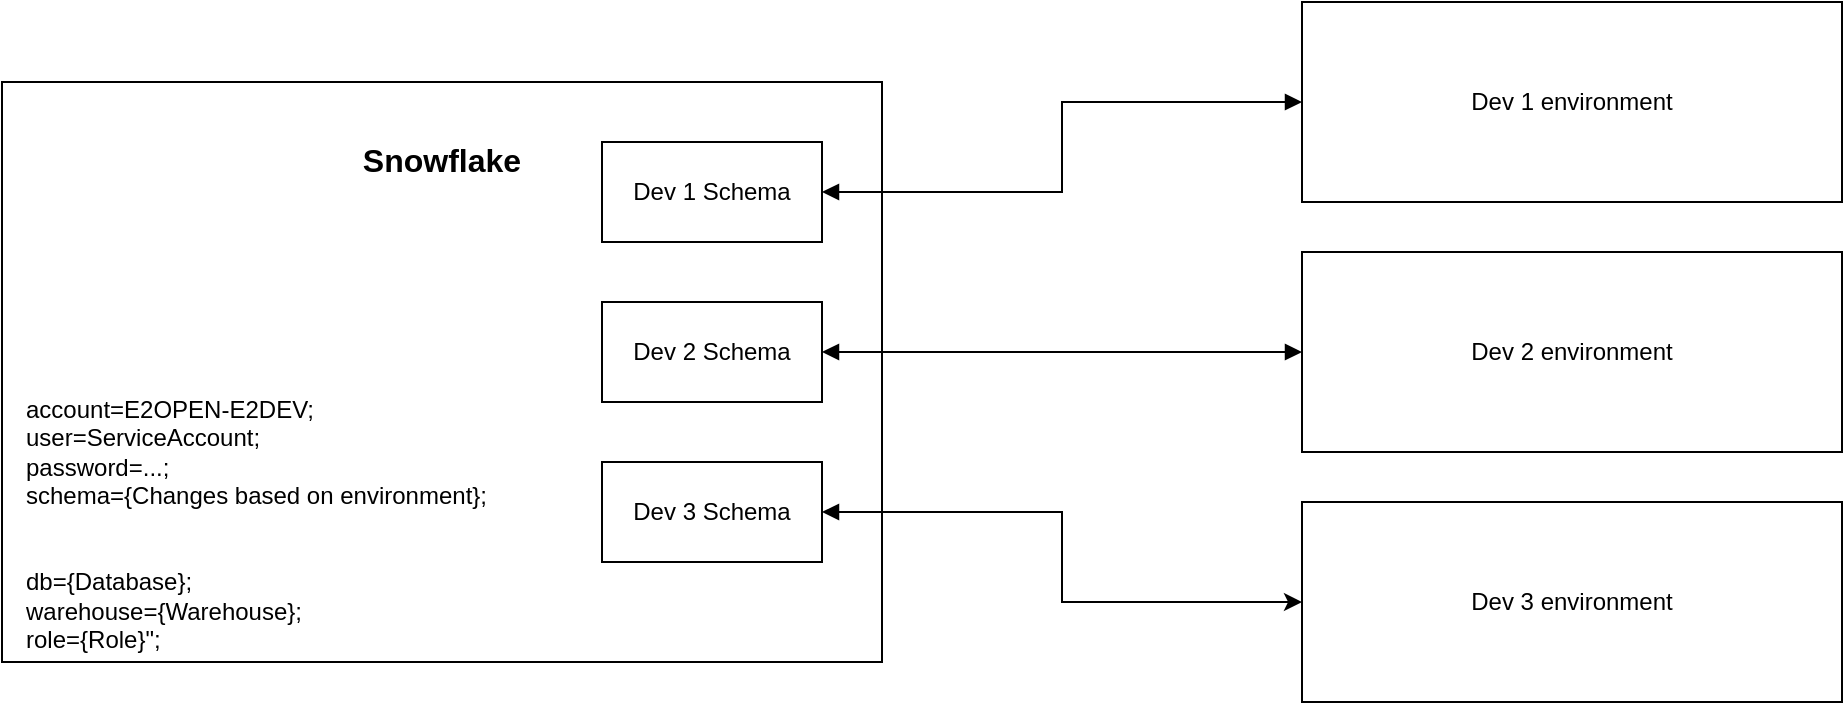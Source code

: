 <mxfile version="27.1.4">
  <diagram name="Page-1" id="2w3nHXnGOUs6vI-de_ow">
    <mxGraphModel dx="1426" dy="743" grid="1" gridSize="10" guides="1" tooltips="1" connect="1" arrows="1" fold="1" page="1" pageScale="1" pageWidth="827" pageHeight="1169" math="0" shadow="0">
      <root>
        <mxCell id="0" />
        <mxCell id="1" parent="0" />
        <mxCell id="YsJjUmkhJcwvbpgUZygc-4" value="&lt;h1&gt;&lt;b&gt;&lt;font style=&quot;font-size: 16px;&quot;&gt;Snowflake&lt;/font&gt;&lt;/b&gt;&lt;/h1&gt;" style="html=1;whiteSpace=wrap;verticalAlign=top;" vertex="1" parent="1">
          <mxGeometry x="70" y="250" width="440" height="290" as="geometry" />
        </mxCell>
        <mxCell id="YsJjUmkhJcwvbpgUZygc-5" value="Dev 1 Schema" style="html=1;whiteSpace=wrap;" vertex="1" parent="1">
          <mxGeometry x="370" y="280" width="110" height="50" as="geometry" />
        </mxCell>
        <mxCell id="YsJjUmkhJcwvbpgUZygc-11" style="edgeStyle=orthogonalEdgeStyle;rounded=0;orthogonalLoop=1;jettySize=auto;html=1;exitX=1;exitY=0.5;exitDx=0;exitDy=0;entryX=0;entryY=0.5;entryDx=0;entryDy=0;startArrow=block;startFill=1;endArrow=block;endFill=1;" edge="1" parent="1" source="YsJjUmkhJcwvbpgUZygc-6" target="YsJjUmkhJcwvbpgUZygc-10">
          <mxGeometry relative="1" as="geometry" />
        </mxCell>
        <mxCell id="YsJjUmkhJcwvbpgUZygc-6" value="Dev 2 Schema" style="html=1;whiteSpace=wrap;" vertex="1" parent="1">
          <mxGeometry x="370" y="360" width="110" height="50" as="geometry" />
        </mxCell>
        <mxCell id="YsJjUmkhJcwvbpgUZygc-13" style="edgeStyle=orthogonalEdgeStyle;rounded=0;orthogonalLoop=1;jettySize=auto;html=1;exitX=1;exitY=0.5;exitDx=0;exitDy=0;entryX=0;entryY=0.5;entryDx=0;entryDy=0;startArrow=block;startFill=1;" edge="1" parent="1" source="YsJjUmkhJcwvbpgUZygc-7" target="YsJjUmkhJcwvbpgUZygc-12">
          <mxGeometry relative="1" as="geometry" />
        </mxCell>
        <mxCell id="YsJjUmkhJcwvbpgUZygc-7" value="Dev 3&amp;nbsp;&lt;span style=&quot;background-color: transparent; color: light-dark(rgb(0, 0, 0), rgb(255, 255, 255));&quot;&gt;Schema&lt;/span&gt;" style="html=1;whiteSpace=wrap;" vertex="1" parent="1">
          <mxGeometry x="370" y="440" width="110" height="50" as="geometry" />
        </mxCell>
        <mxCell id="YsJjUmkhJcwvbpgUZygc-9" style="edgeStyle=orthogonalEdgeStyle;rounded=0;orthogonalLoop=1;jettySize=auto;html=1;exitX=0;exitY=0.5;exitDx=0;exitDy=0;entryX=1;entryY=0.5;entryDx=0;entryDy=0;startArrow=block;startFill=1;endArrow=block;endFill=1;" edge="1" parent="1" source="YsJjUmkhJcwvbpgUZygc-8" target="YsJjUmkhJcwvbpgUZygc-5">
          <mxGeometry relative="1" as="geometry" />
        </mxCell>
        <mxCell id="YsJjUmkhJcwvbpgUZygc-8" value="Dev 1 environment" style="html=1;whiteSpace=wrap;" vertex="1" parent="1">
          <mxGeometry x="720" y="210" width="270" height="100" as="geometry" />
        </mxCell>
        <mxCell id="YsJjUmkhJcwvbpgUZygc-10" value="Dev 2 environment" style="html=1;whiteSpace=wrap;" vertex="1" parent="1">
          <mxGeometry x="720" y="335" width="270" height="100" as="geometry" />
        </mxCell>
        <mxCell id="YsJjUmkhJcwvbpgUZygc-12" value="Dev 3&lt;span style=&quot;background-color: transparent; color: light-dark(rgb(0, 0, 0), rgb(255, 255, 255));&quot;&gt;&amp;nbsp;environment&lt;/span&gt;" style="html=1;whiteSpace=wrap;" vertex="1" parent="1">
          <mxGeometry x="720" y="460" width="270" height="100" as="geometry" />
        </mxCell>
        <mxCell id="YsJjUmkhJcwvbpgUZygc-14" value="account=E2OPEN-E2DEV;&#xa;user=ServiceAccount;&#xa;password=...;&#xa;schema={Changes based on environment};&#xa;&#xa;&#xa;db={Database};&#xa;warehouse={Warehouse};&#xa;role={Role}&quot;;" style="text;whiteSpace=wrap;" vertex="1" parent="1">
          <mxGeometry x="80" y="400" width="240" height="130" as="geometry" />
        </mxCell>
      </root>
    </mxGraphModel>
  </diagram>
</mxfile>
